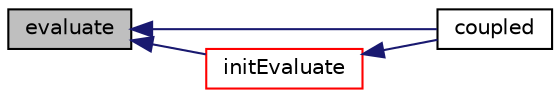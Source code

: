 digraph "evaluate"
{
  bgcolor="transparent";
  edge [fontname="Helvetica",fontsize="10",labelfontname="Helvetica",labelfontsize="10"];
  node [fontname="Helvetica",fontsize="10",shape=record];
  rankdir="LR";
  Node351 [label="evaluate",height=0.2,width=0.4,color="black", fillcolor="grey75", style="filled", fontcolor="black"];
  Node351 -> Node352 [dir="back",color="midnightblue",fontsize="10",style="solid",fontname="Helvetica"];
  Node352 [label="coupled",height=0.2,width=0.4,color="black",URL="$a22833.html#a39c01db0e66d00fe0621a0c7e5fc4ead",tooltip="Return true if running parallel. "];
  Node351 -> Node353 [dir="back",color="midnightblue",fontsize="10",style="solid",fontname="Helvetica"];
  Node353 [label="initEvaluate",height=0.2,width=0.4,color="red",URL="$a22833.html#a65e53e9af7fa5ef0659db31b6d0763b0",tooltip="Initialise the evaluation of the patch field. "];
  Node353 -> Node352 [dir="back",color="midnightblue",fontsize="10",style="solid",fontname="Helvetica"];
}
